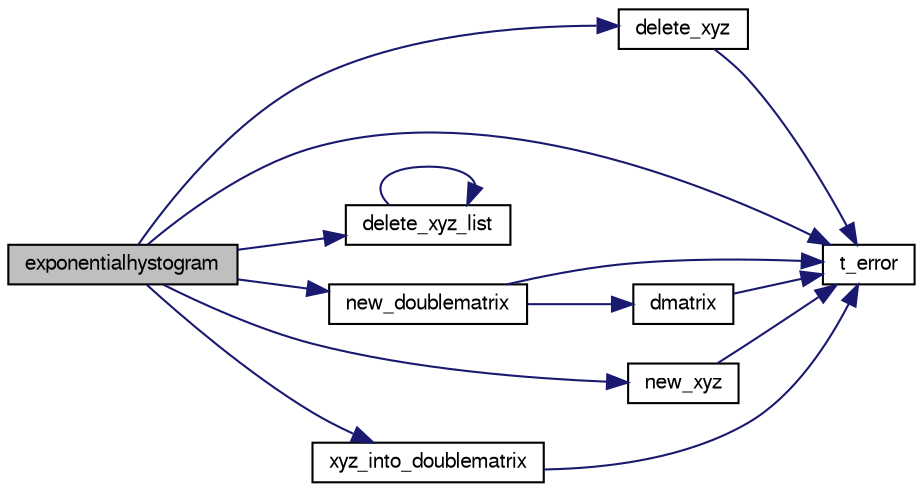 digraph "exponentialhystogram"
{
  bgcolor="transparent";
  edge [fontname="FreeSans",fontsize="10",labelfontname="FreeSans",labelfontsize="10"];
  node [fontname="FreeSans",fontsize="10",shape=record];
  rankdir="LR";
  Node1 [label="exponentialhystogram",height=0.2,width=0.4,color="black", fillcolor="grey75", style="filled" fontcolor="black"];
  Node1 -> Node2 [color="midnightblue",fontsize="10",style="solid",fontname="FreeSans"];
  Node2 [label="delete_xyz",height=0.2,width=0.4,color="black",URL="$list_8c.html#a483d3a277f3d4dcd9907bd266340b183"];
  Node2 -> Node3 [color="midnightblue",fontsize="10",style="solid",fontname="FreeSans"];
  Node3 [label="t_error",height=0.2,width=0.4,color="black",URL="$error_8c.html#af79ef7c6656ef0f3d2786e2b09c1755f"];
  Node1 -> Node4 [color="midnightblue",fontsize="10",style="solid",fontname="FreeSans"];
  Node4 [label="delete_xyz_list",height=0.2,width=0.4,color="black",URL="$list_8c.html#a160d15ea3ba85807d4ed7212e3d77501"];
  Node4 -> Node4 [color="midnightblue",fontsize="10",style="solid",fontname="FreeSans"];
  Node1 -> Node5 [color="midnightblue",fontsize="10",style="solid",fontname="FreeSans"];
  Node5 [label="new_doublematrix",height=0.2,width=0.4,color="black",URL="$alloc_8c.html#a3b21f96183e0428ef02e28072baee562"];
  Node5 -> Node6 [color="midnightblue",fontsize="10",style="solid",fontname="FreeSans"];
  Node6 [label="dmatrix",height=0.2,width=0.4,color="black",URL="$alloc_8c.html#ab1a02a50dfbc26318f6bb296731b6f3a"];
  Node6 -> Node3 [color="midnightblue",fontsize="10",style="solid",fontname="FreeSans"];
  Node5 -> Node3 [color="midnightblue",fontsize="10",style="solid",fontname="FreeSans"];
  Node1 -> Node7 [color="midnightblue",fontsize="10",style="solid",fontname="FreeSans"];
  Node7 [label="new_xyz",height=0.2,width=0.4,color="black",URL="$list_8c.html#a037a2e9516d6d3fff0fbe7123f034206"];
  Node7 -> Node3 [color="midnightblue",fontsize="10",style="solid",fontname="FreeSans"];
  Node1 -> Node3 [color="midnightblue",fontsize="10",style="solid",fontname="FreeSans"];
  Node1 -> Node8 [color="midnightblue",fontsize="10",style="solid",fontname="FreeSans"];
  Node8 [label="xyz_into_doublematrix",height=0.2,width=0.4,color="black",URL="$datamanipulation_8c.html#a8c57716d9c9c2990de9ad58ca5d329fc"];
  Node8 -> Node3 [color="midnightblue",fontsize="10",style="solid",fontname="FreeSans"];
}
